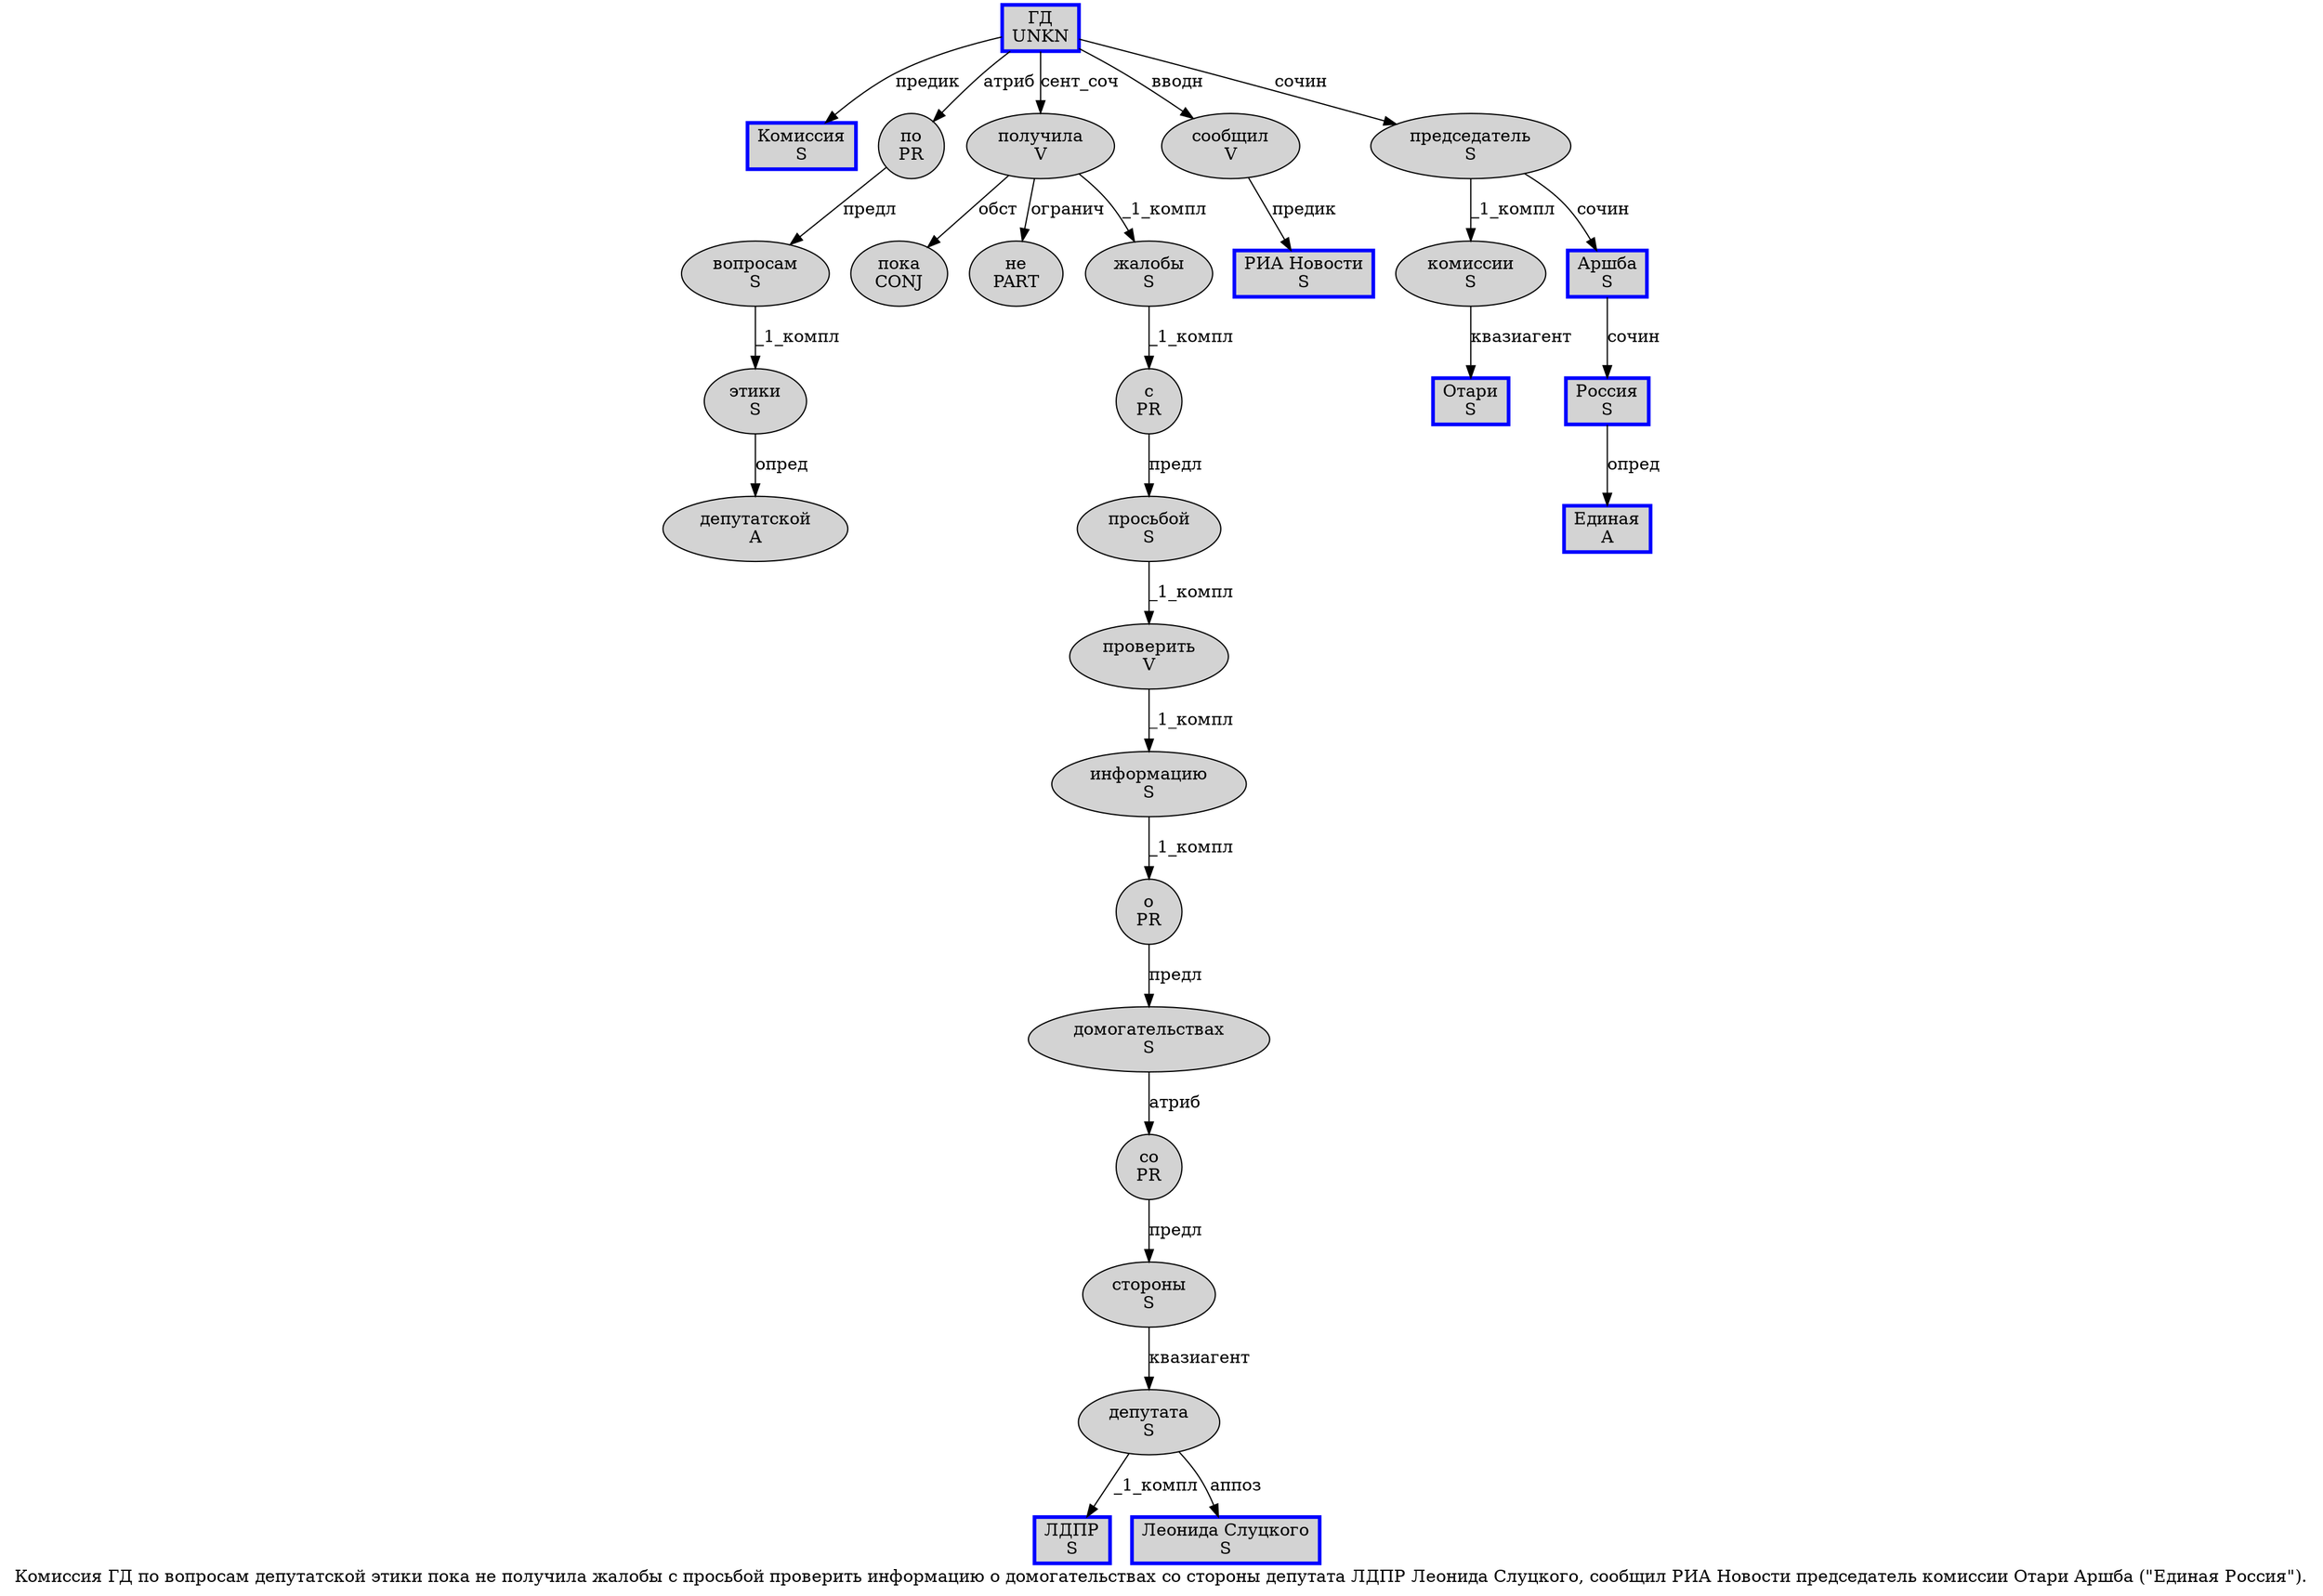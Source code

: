 digraph SENTENCE_542 {
	graph [label="Комиссия ГД по вопросам депутатской этики пока не получила жалобы с просьбой проверить информацию о домогательствах со стороны депутата ЛДПР Леонида Слуцкого, сообщил РИА Новости председатель комиссии Отари Аршба (\"Единая Россия\")."]
	node [style=filled]
		0 [label="Комиссия
S" color=blue fillcolor=lightgray penwidth=3 shape=box]
		1 [label="ГД
UNKN" color=blue fillcolor=lightgray penwidth=3 shape=box]
		2 [label="по
PR" color="" fillcolor=lightgray penwidth=1 shape=ellipse]
		3 [label="вопросам
S" color="" fillcolor=lightgray penwidth=1 shape=ellipse]
		4 [label="депутатской
A" color="" fillcolor=lightgray penwidth=1 shape=ellipse]
		5 [label="этики
S" color="" fillcolor=lightgray penwidth=1 shape=ellipse]
		6 [label="пока
CONJ" color="" fillcolor=lightgray penwidth=1 shape=ellipse]
		7 [label="не
PART" color="" fillcolor=lightgray penwidth=1 shape=ellipse]
		8 [label="получила
V" color="" fillcolor=lightgray penwidth=1 shape=ellipse]
		9 [label="жалобы
S" color="" fillcolor=lightgray penwidth=1 shape=ellipse]
		10 [label="с
PR" color="" fillcolor=lightgray penwidth=1 shape=ellipse]
		11 [label="просьбой
S" color="" fillcolor=lightgray penwidth=1 shape=ellipse]
		12 [label="проверить
V" color="" fillcolor=lightgray penwidth=1 shape=ellipse]
		13 [label="информацию
S" color="" fillcolor=lightgray penwidth=1 shape=ellipse]
		14 [label="о
PR" color="" fillcolor=lightgray penwidth=1 shape=ellipse]
		15 [label="домогательствах
S" color="" fillcolor=lightgray penwidth=1 shape=ellipse]
		16 [label="со
PR" color="" fillcolor=lightgray penwidth=1 shape=ellipse]
		17 [label="стороны
S" color="" fillcolor=lightgray penwidth=1 shape=ellipse]
		18 [label="депутата
S" color="" fillcolor=lightgray penwidth=1 shape=ellipse]
		19 [label="ЛДПР
S" color=blue fillcolor=lightgray penwidth=3 shape=box]
		20 [label="Леонида Слуцкого
S" color=blue fillcolor=lightgray penwidth=3 shape=box]
		22 [label="сообщил
V" color="" fillcolor=lightgray penwidth=1 shape=ellipse]
		23 [label="РИА Новости
S" color=blue fillcolor=lightgray penwidth=3 shape=box]
		24 [label="председатель
S" color="" fillcolor=lightgray penwidth=1 shape=ellipse]
		25 [label="комиссии
S" color="" fillcolor=lightgray penwidth=1 shape=ellipse]
		26 [label="Отари
S" color=blue fillcolor=lightgray penwidth=3 shape=box]
		27 [label="Аршба
S" color=blue fillcolor=lightgray penwidth=3 shape=box]
		30 [label="Единая
A" color=blue fillcolor=lightgray penwidth=3 shape=box]
		31 [label="Россия
S" color=blue fillcolor=lightgray penwidth=3 shape=box]
			2 -> 3 [label="предл"]
			11 -> 12 [label="_1_компл"]
			13 -> 14 [label="_1_компл"]
			12 -> 13 [label="_1_компл"]
			22 -> 23 [label="предик"]
			5 -> 4 [label="опред"]
			1 -> 0 [label="предик"]
			1 -> 2 [label="атриб"]
			1 -> 8 [label="сент_соч"]
			1 -> 22 [label="вводн"]
			1 -> 24 [label="сочин"]
			17 -> 18 [label="квазиагент"]
			24 -> 25 [label="_1_компл"]
			24 -> 27 [label="сочин"]
			8 -> 6 [label="обст"]
			8 -> 7 [label="огранич"]
			8 -> 9 [label="_1_компл"]
			31 -> 30 [label="опред"]
			14 -> 15 [label="предл"]
			3 -> 5 [label="_1_компл"]
			27 -> 31 [label="сочин"]
			15 -> 16 [label="атриб"]
			18 -> 19 [label="_1_компл"]
			18 -> 20 [label="аппоз"]
			9 -> 10 [label="_1_компл"]
			16 -> 17 [label="предл"]
			25 -> 26 [label="квазиагент"]
			10 -> 11 [label="предл"]
}